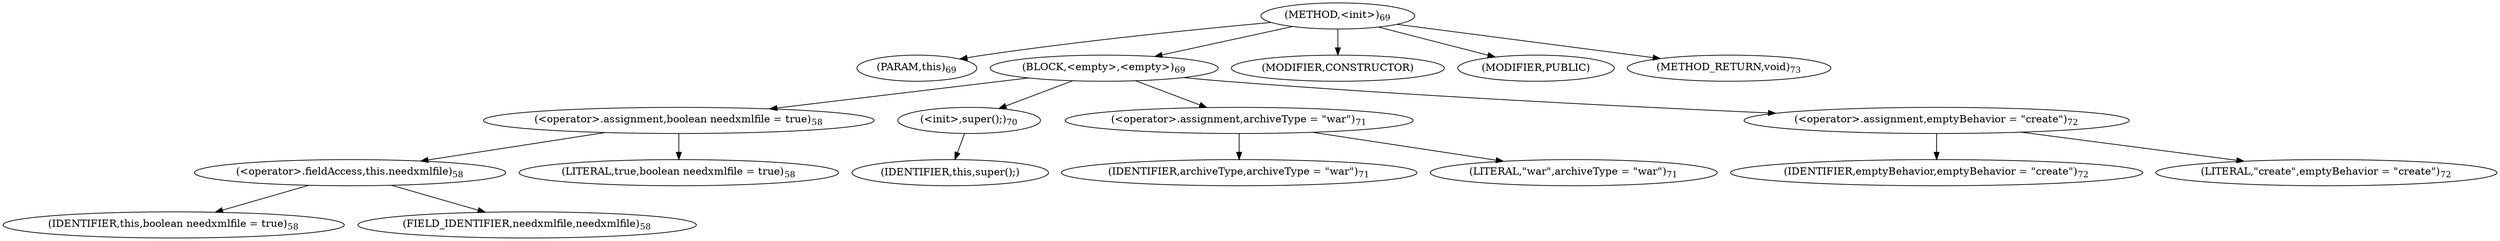 digraph "&lt;init&gt;" {  
"41" [label = <(METHOD,&lt;init&gt;)<SUB>69</SUB>> ]
"4" [label = <(PARAM,this)<SUB>69</SUB>> ]
"42" [label = <(BLOCK,&lt;empty&gt;,&lt;empty&gt;)<SUB>69</SUB>> ]
"43" [label = <(&lt;operator&gt;.assignment,boolean needxmlfile = true)<SUB>58</SUB>> ]
"44" [label = <(&lt;operator&gt;.fieldAccess,this.needxmlfile)<SUB>58</SUB>> ]
"45" [label = <(IDENTIFIER,this,boolean needxmlfile = true)<SUB>58</SUB>> ]
"46" [label = <(FIELD_IDENTIFIER,needxmlfile,needxmlfile)<SUB>58</SUB>> ]
"47" [label = <(LITERAL,true,boolean needxmlfile = true)<SUB>58</SUB>> ]
"48" [label = <(&lt;init&gt;,super();)<SUB>70</SUB>> ]
"3" [label = <(IDENTIFIER,this,super();)> ]
"49" [label = <(&lt;operator&gt;.assignment,archiveType = &quot;war&quot;)<SUB>71</SUB>> ]
"50" [label = <(IDENTIFIER,archiveType,archiveType = &quot;war&quot;)<SUB>71</SUB>> ]
"51" [label = <(LITERAL,&quot;war&quot;,archiveType = &quot;war&quot;)<SUB>71</SUB>> ]
"52" [label = <(&lt;operator&gt;.assignment,emptyBehavior = &quot;create&quot;)<SUB>72</SUB>> ]
"53" [label = <(IDENTIFIER,emptyBehavior,emptyBehavior = &quot;create&quot;)<SUB>72</SUB>> ]
"54" [label = <(LITERAL,&quot;create&quot;,emptyBehavior = &quot;create&quot;)<SUB>72</SUB>> ]
"55" [label = <(MODIFIER,CONSTRUCTOR)> ]
"56" [label = <(MODIFIER,PUBLIC)> ]
"57" [label = <(METHOD_RETURN,void)<SUB>73</SUB>> ]
  "41" -> "4" 
  "41" -> "42" 
  "41" -> "55" 
  "41" -> "56" 
  "41" -> "57" 
  "42" -> "43" 
  "42" -> "48" 
  "42" -> "49" 
  "42" -> "52" 
  "43" -> "44" 
  "43" -> "47" 
  "44" -> "45" 
  "44" -> "46" 
  "48" -> "3" 
  "49" -> "50" 
  "49" -> "51" 
  "52" -> "53" 
  "52" -> "54" 
}

